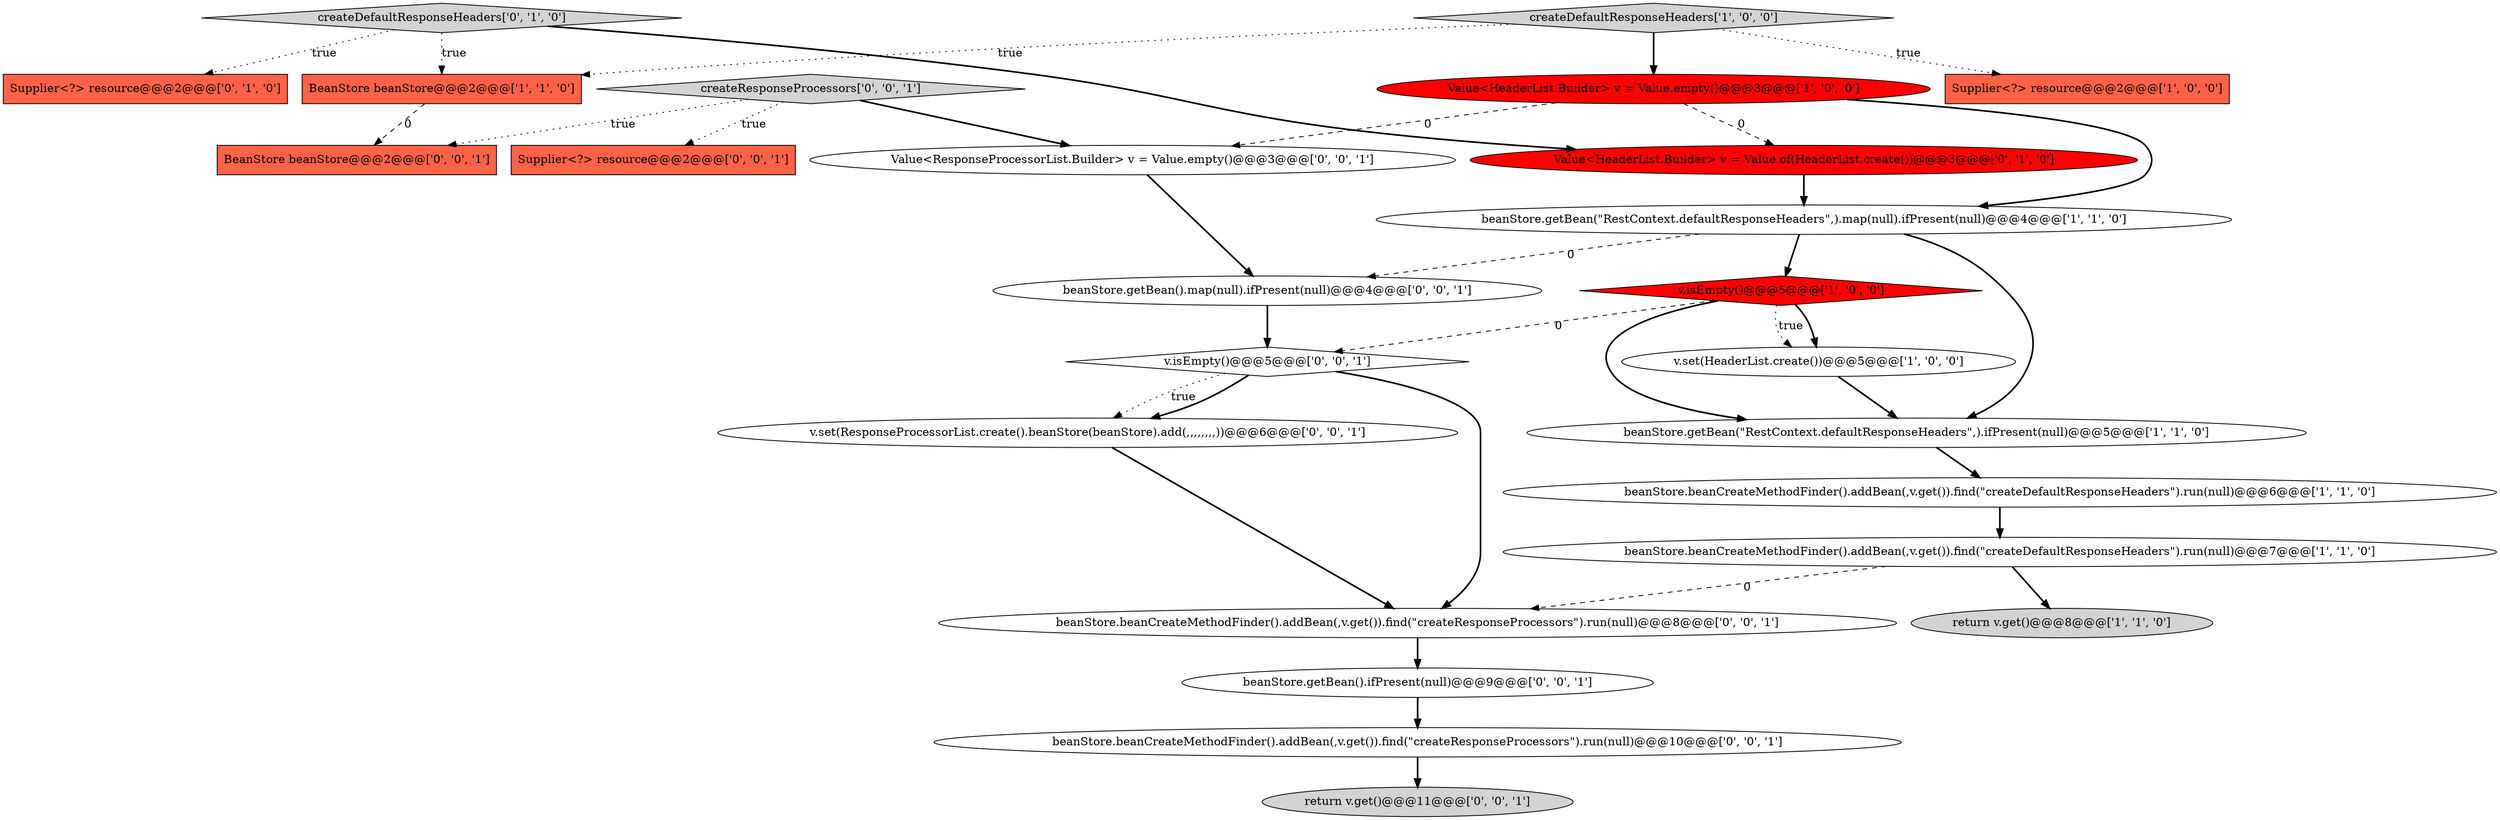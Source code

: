 digraph {
5 [style = filled, label = "return v.get()@@@8@@@['1', '1', '0']", fillcolor = lightgray, shape = ellipse image = "AAA0AAABBB1BBB"];
21 [style = filled, label = "return v.get()@@@11@@@['0', '0', '1']", fillcolor = lightgray, shape = ellipse image = "AAA0AAABBB3BBB"];
11 [style = filled, label = "createDefaultResponseHeaders['0', '1', '0']", fillcolor = lightgray, shape = diamond image = "AAA0AAABBB2BBB"];
20 [style = filled, label = "v.set(ResponseProcessorList.create().beanStore(beanStore).add(,,,,,,,,))@@@6@@@['0', '0', '1']", fillcolor = white, shape = ellipse image = "AAA0AAABBB3BBB"];
3 [style = filled, label = "beanStore.beanCreateMethodFinder().addBean(,v.get()).find(\"createDefaultResponseHeaders\").run(null)@@@7@@@['1', '1', '0']", fillcolor = white, shape = ellipse image = "AAA0AAABBB1BBB"];
0 [style = filled, label = "v.set(HeaderList.create())@@@5@@@['1', '0', '0']", fillcolor = white, shape = ellipse image = "AAA0AAABBB1BBB"];
15 [style = filled, label = "beanStore.getBean().ifPresent(null)@@@9@@@['0', '0', '1']", fillcolor = white, shape = ellipse image = "AAA0AAABBB3BBB"];
22 [style = filled, label = "v.isEmpty()@@@5@@@['0', '0', '1']", fillcolor = white, shape = diamond image = "AAA0AAABBB3BBB"];
13 [style = filled, label = "Value<HeaderList.Builder> v = Value.of(HeaderList.create())@@@3@@@['0', '1', '0']", fillcolor = red, shape = ellipse image = "AAA1AAABBB2BBB"];
16 [style = filled, label = "beanStore.getBean().map(null).ifPresent(null)@@@4@@@['0', '0', '1']", fillcolor = white, shape = ellipse image = "AAA0AAABBB3BBB"];
10 [style = filled, label = "v.isEmpty()@@@5@@@['1', '0', '0']", fillcolor = red, shape = diamond image = "AAA1AAABBB1BBB"];
2 [style = filled, label = "beanStore.getBean(\"RestContext.defaultResponseHeaders\",).map(null).ifPresent(null)@@@4@@@['1', '1', '0']", fillcolor = white, shape = ellipse image = "AAA0AAABBB1BBB"];
9 [style = filled, label = "BeanStore beanStore@@@2@@@['1', '1', '0']", fillcolor = tomato, shape = box image = "AAA0AAABBB1BBB"];
7 [style = filled, label = "Value<HeaderList.Builder> v = Value.empty()@@@3@@@['1', '0', '0']", fillcolor = red, shape = ellipse image = "AAA1AAABBB1BBB"];
1 [style = filled, label = "createDefaultResponseHeaders['1', '0', '0']", fillcolor = lightgray, shape = diamond image = "AAA0AAABBB1BBB"];
19 [style = filled, label = "beanStore.beanCreateMethodFinder().addBean(,v.get()).find(\"createResponseProcessors\").run(null)@@@10@@@['0', '0', '1']", fillcolor = white, shape = ellipse image = "AAA0AAABBB3BBB"];
8 [style = filled, label = "beanStore.getBean(\"RestContext.defaultResponseHeaders\",).ifPresent(null)@@@5@@@['1', '1', '0']", fillcolor = white, shape = ellipse image = "AAA0AAABBB1BBB"];
17 [style = filled, label = "beanStore.beanCreateMethodFinder().addBean(,v.get()).find(\"createResponseProcessors\").run(null)@@@8@@@['0', '0', '1']", fillcolor = white, shape = ellipse image = "AAA0AAABBB3BBB"];
6 [style = filled, label = "Supplier<?> resource@@@2@@@['1', '0', '0']", fillcolor = tomato, shape = box image = "AAA0AAABBB1BBB"];
23 [style = filled, label = "createResponseProcessors['0', '0', '1']", fillcolor = lightgray, shape = diamond image = "AAA0AAABBB3BBB"];
14 [style = filled, label = "Supplier<?> resource@@@2@@@['0', '0', '1']", fillcolor = tomato, shape = box image = "AAA0AAABBB3BBB"];
4 [style = filled, label = "beanStore.beanCreateMethodFinder().addBean(,v.get()).find(\"createDefaultResponseHeaders\").run(null)@@@6@@@['1', '1', '0']", fillcolor = white, shape = ellipse image = "AAA0AAABBB1BBB"];
18 [style = filled, label = "Value<ResponseProcessorList.Builder> v = Value.empty()@@@3@@@['0', '0', '1']", fillcolor = white, shape = ellipse image = "AAA0AAABBB3BBB"];
12 [style = filled, label = "Supplier<?> resource@@@2@@@['0', '1', '0']", fillcolor = tomato, shape = box image = "AAA0AAABBB2BBB"];
24 [style = filled, label = "BeanStore beanStore@@@2@@@['0', '0', '1']", fillcolor = tomato, shape = box image = "AAA0AAABBB3BBB"];
4->3 [style = bold, label=""];
20->17 [style = bold, label=""];
3->17 [style = dashed, label="0"];
7->18 [style = dashed, label="0"];
9->24 [style = dashed, label="0"];
11->12 [style = dotted, label="true"];
11->9 [style = dotted, label="true"];
10->22 [style = dashed, label="0"];
16->22 [style = bold, label=""];
2->10 [style = bold, label=""];
15->19 [style = bold, label=""];
1->7 [style = bold, label=""];
23->14 [style = dotted, label="true"];
3->5 [style = bold, label=""];
18->16 [style = bold, label=""];
22->20 [style = dotted, label="true"];
10->8 [style = bold, label=""];
22->20 [style = bold, label=""];
7->2 [style = bold, label=""];
2->16 [style = dashed, label="0"];
1->9 [style = dotted, label="true"];
11->13 [style = bold, label=""];
10->0 [style = bold, label=""];
0->8 [style = bold, label=""];
17->15 [style = bold, label=""];
7->13 [style = dashed, label="0"];
22->17 [style = bold, label=""];
10->0 [style = dotted, label="true"];
1->6 [style = dotted, label="true"];
8->4 [style = bold, label=""];
23->24 [style = dotted, label="true"];
23->18 [style = bold, label=""];
2->8 [style = bold, label=""];
13->2 [style = bold, label=""];
19->21 [style = bold, label=""];
}
